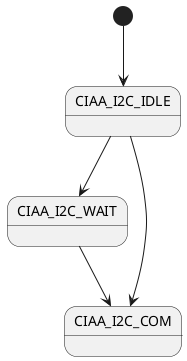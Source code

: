 @startuml
[*] --> CIAA_I2C_IDLE
CIAA_I2C_IDLE --> CIAA_I2C_WAIT
CIAA_I2C_WAIT --> CIAA_I2C_COM
CIAA_I2C_IDLE --> CIAA_I2C_COM
@enduml
